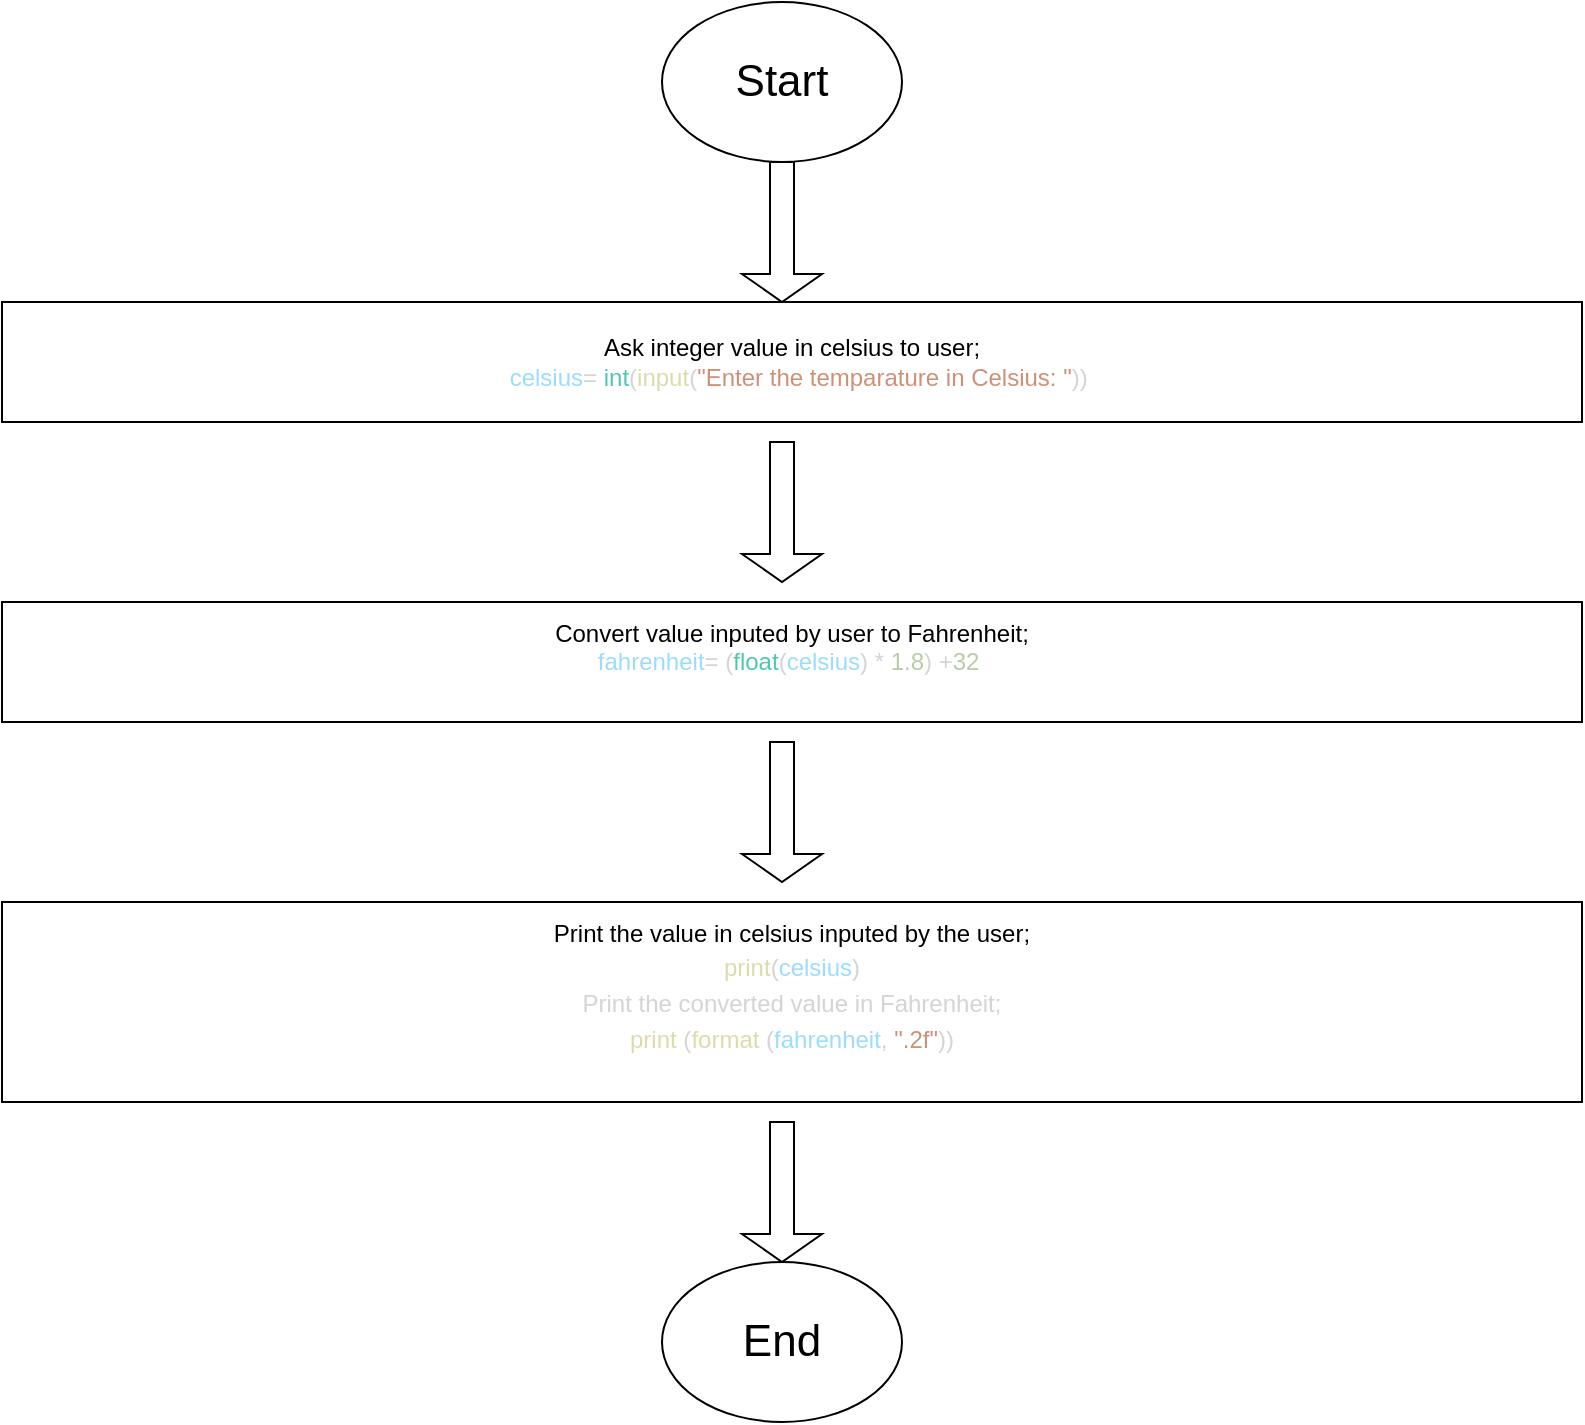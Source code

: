 <mxfile>
    <diagram id="rsL4Odo7kaQGDL-4A8Vv" name="Page-1">
        <mxGraphModel dx="250" dy="458" grid="1" gridSize="10" guides="1" tooltips="1" connect="1" arrows="1" fold="1" page="1" pageScale="1" pageWidth="850" pageHeight="1100" background="#ffffff" math="0" shadow="0">
            <root>
                <mxCell id="0"/>
                <mxCell id="1" parent="0"/>
                <mxCell id="2" value="Ask integer value in celsius to user;&lt;br&gt;&amp;nbsp;&lt;span style=&quot;color: rgb(212, 212, 212);&quot;&gt;    &lt;/span&gt;&lt;span style=&quot;color: rgb(156, 220, 254);&quot;&gt;celsius&lt;/span&gt;&lt;span style=&quot;color: rgb(212, 212, 212);&quot;&gt;= &lt;/span&gt;&lt;span style=&quot;color: rgb(78, 201, 176);&quot;&gt;int&lt;/span&gt;&lt;span style=&quot;color: rgb(212, 212, 212);&quot;&gt;(&lt;/span&gt;&lt;span style=&quot;color: rgb(220, 220, 170);&quot;&gt;input&lt;/span&gt;&lt;span style=&quot;color: rgb(212, 212, 212);&quot;&gt;(&lt;/span&gt;&lt;span style=&quot;color: rgb(206, 145, 120);&quot;&gt;&quot;Enter the temparature in Celsius: &quot;&lt;/span&gt;&lt;span style=&quot;color: rgb(212, 212, 212);&quot;&gt;))&lt;/span&gt;&lt;div style=&quot;color: rgb(212, 212, 212); background-color: rgb(30, 30, 30); font-family: Menlo, Monaco, &amp;quot;Courier New&amp;quot;, monospace; line-height: 18px;&quot;&gt;&lt;div&gt;&lt;/div&gt;&lt;/div&gt;" style="rounded=0;whiteSpace=wrap;html=1;" vertex="1" parent="1">
                    <mxGeometry x="470" y="150" width="790" height="60" as="geometry"/>
                </mxCell>
                <mxCell id="3" value="Convert value inputed by user to Fahrenheit;&lt;br&gt;&lt;span style=&quot;color: rgb(156, 220, 254);&quot;&gt;fahrenheit&lt;/span&gt;&lt;span style=&quot;color: rgb(212, 212, 212);&quot;&gt;= (&lt;/span&gt;&lt;span style=&quot;color: rgb(78, 201, 176);&quot;&gt;float&lt;/span&gt;&lt;span style=&quot;color: rgb(212, 212, 212);&quot;&gt;(&lt;/span&gt;&lt;span style=&quot;color: rgb(156, 220, 254);&quot;&gt;celsius&lt;/span&gt;&lt;span style=&quot;color: rgb(212, 212, 212);&quot;&gt;) * &lt;/span&gt;&lt;span style=&quot;color: rgb(181, 206, 168);&quot;&gt;1.8&lt;/span&gt;&lt;span style=&quot;color: rgb(212, 212, 212);&quot;&gt;) +&lt;/span&gt;&lt;span style=&quot;color: rgb(181, 206, 168);&quot;&gt;32&lt;/span&gt;&amp;nbsp;&lt;br&gt;&lt;br&gt;&lt;div style=&quot;color: rgb(212, 212, 212); background-color: rgb(30, 30, 30); font-family: Menlo, Monaco, &amp;quot;Courier New&amp;quot;, monospace; line-height: 18px;&quot;&gt;&lt;div&gt;&lt;/div&gt;&lt;/div&gt;" style="rounded=0;whiteSpace=wrap;html=1;" vertex="1" parent="1">
                    <mxGeometry x="470" y="300" width="790" height="60" as="geometry"/>
                </mxCell>
                <mxCell id="4" value="Print the value in celsius inputed by the user;&lt;br&gt;&lt;div style=&quot;color: rgb(212, 212, 212); line-height: 18px;&quot;&gt;&lt;div style=&quot;&quot;&gt;    &lt;span style=&quot;color: rgb(220, 220, 170);&quot;&gt;print&lt;/span&gt;(&lt;span style=&quot;color: rgb(156, 220, 254);&quot;&gt;celsius&lt;/span&gt;)&lt;/div&gt;&lt;div style=&quot;&quot;&gt;Print the converted value in Fahrenheit;&lt;/div&gt;&lt;div style=&quot;&quot;&gt;&lt;div style=&quot;line-height: 18px;&quot;&gt;&lt;div style=&quot;&quot;&gt;    &lt;span style=&quot;color: rgb(220, 220, 170);&quot;&gt;print&lt;/span&gt; (&lt;span style=&quot;color: rgb(220, 220, 170);&quot;&gt;format&lt;/span&gt; (&lt;span style=&quot;color: rgb(156, 220, 254);&quot;&gt;fahrenheit&lt;/span&gt;, &lt;span style=&quot;color: rgb(206, 145, 120);&quot;&gt;&quot;.2f&quot;&lt;/span&gt;))&lt;/div&gt;&lt;div style=&quot;&quot;&gt;&lt;/div&gt;&lt;/div&gt;&lt;/div&gt;&lt;div style=&quot;&quot;&gt;&lt;/div&gt;&lt;/div&gt;&lt;br&gt;&lt;div style=&quot;color: rgb(212, 212, 212); background-color: rgb(30, 30, 30); font-family: Menlo, Monaco, &amp;quot;Courier New&amp;quot;, monospace; line-height: 18px;&quot;&gt;&lt;div&gt;&lt;/div&gt;&lt;/div&gt;" style="rounded=0;whiteSpace=wrap;html=1;" vertex="1" parent="1">
                    <mxGeometry x="470" y="450" width="790" height="100" as="geometry"/>
                </mxCell>
                <mxCell id="5" value="" style="shape=singleArrow;direction=south;whiteSpace=wrap;html=1;labelBackgroundColor=none;fontFamily=Helvetica;" vertex="1" parent="1">
                    <mxGeometry x="840" y="220" width="40" height="70" as="geometry"/>
                </mxCell>
                <mxCell id="6" value="" style="shape=singleArrow;direction=south;whiteSpace=wrap;html=1;labelBackgroundColor=none;fontFamily=Helvetica;" vertex="1" parent="1">
                    <mxGeometry x="840" y="370" width="40" height="70" as="geometry"/>
                </mxCell>
                <mxCell id="7" value="&lt;font style=&quot;font-size: 22px;&quot;&gt;Start&lt;/font&gt;" style="ellipse;whiteSpace=wrap;html=1;labelBackgroundColor=none;fontFamily=Helvetica;" vertex="1" parent="1">
                    <mxGeometry x="800" width="120" height="80" as="geometry"/>
                </mxCell>
                <mxCell id="8" value="" style="shape=singleArrow;direction=south;whiteSpace=wrap;html=1;labelBackgroundColor=none;fontFamily=Helvetica;" vertex="1" parent="1">
                    <mxGeometry x="840" y="80" width="40" height="70" as="geometry"/>
                </mxCell>
                <mxCell id="9" value="End" style="ellipse;whiteSpace=wrap;html=1;labelBackgroundColor=none;fontFamily=Helvetica;fontSize=22;" vertex="1" parent="1">
                    <mxGeometry x="800" y="630" width="120" height="80" as="geometry"/>
                </mxCell>
                <mxCell id="10" value="" style="shape=singleArrow;direction=south;whiteSpace=wrap;html=1;labelBackgroundColor=none;fontFamily=Helvetica;" vertex="1" parent="1">
                    <mxGeometry x="840" y="560" width="40" height="70" as="geometry"/>
                </mxCell>
            </root>
        </mxGraphModel>
    </diagram>
</mxfile>